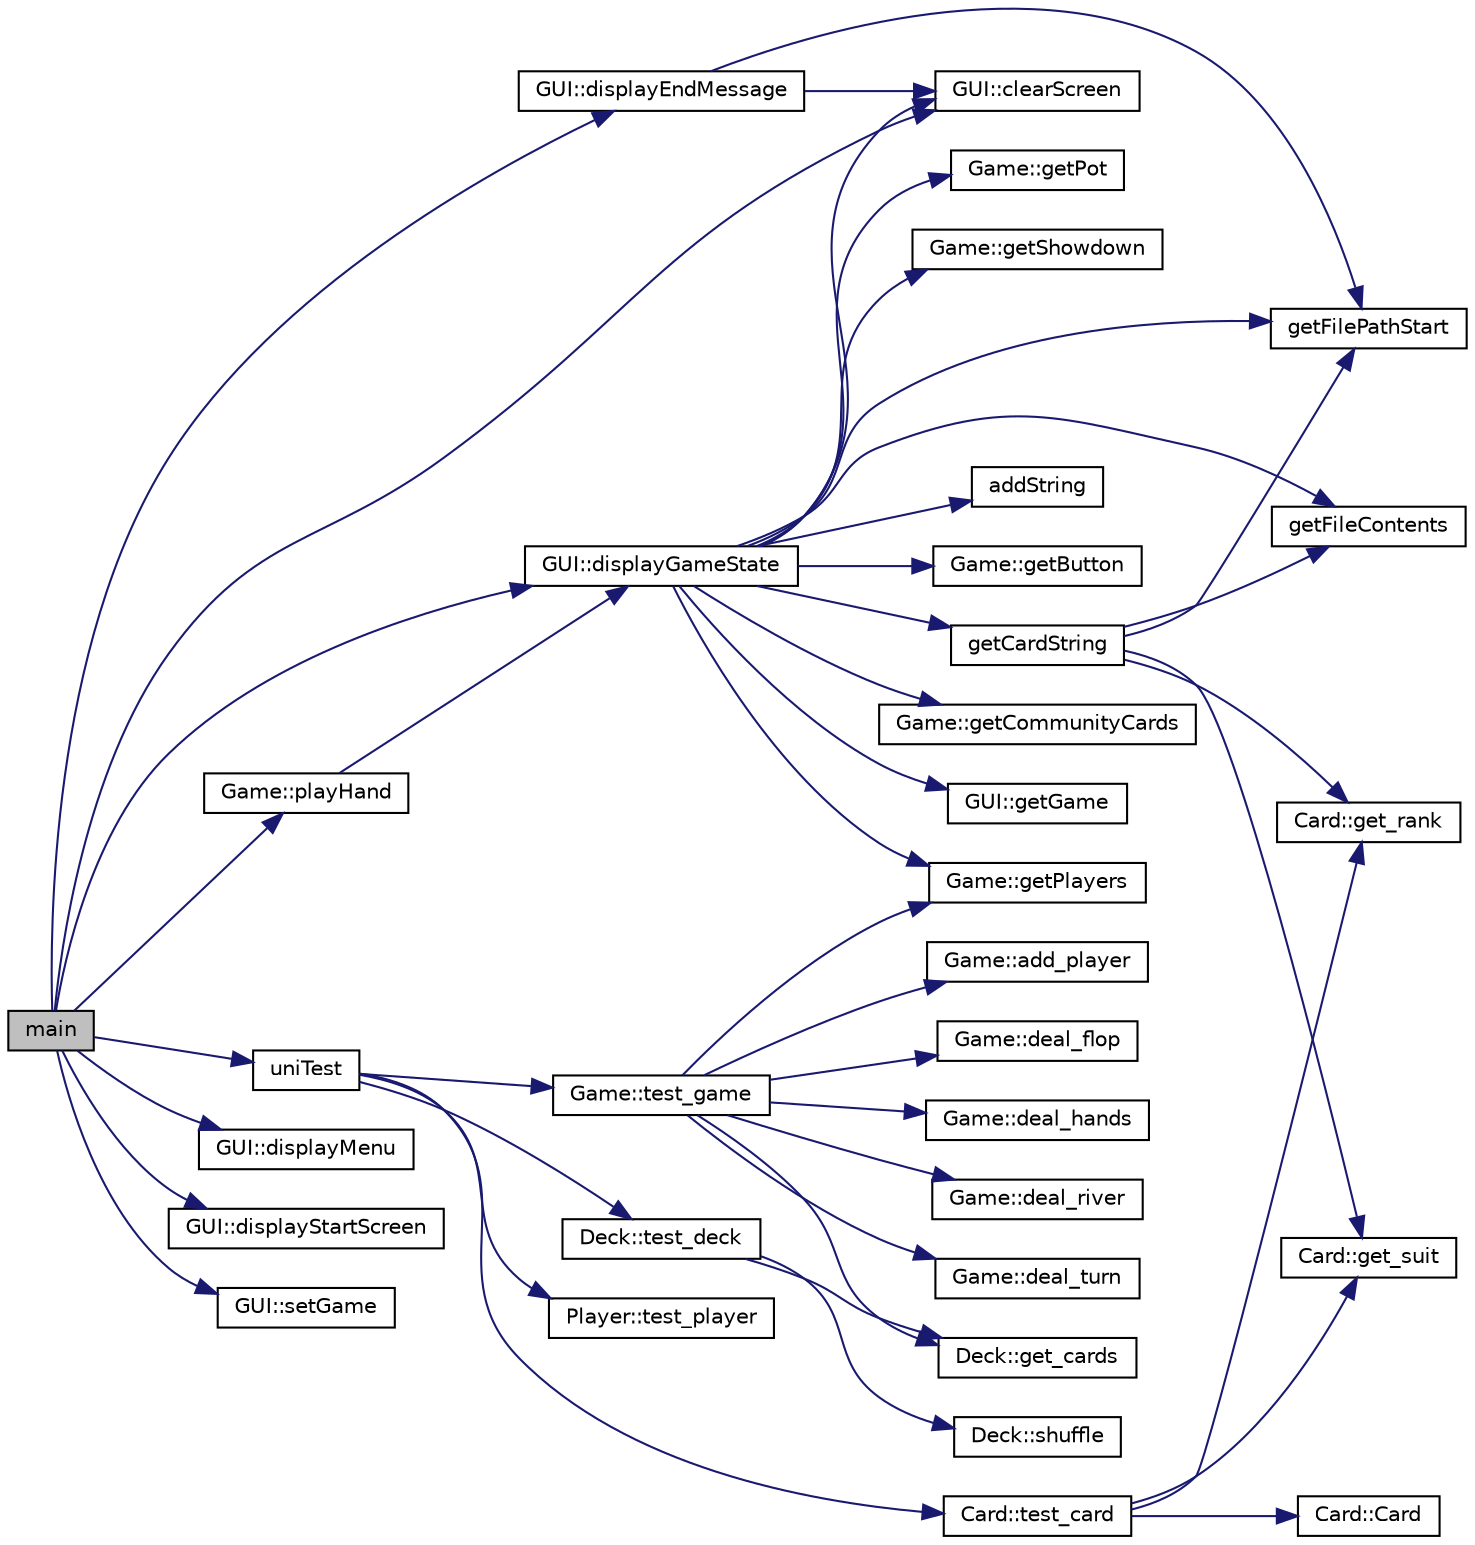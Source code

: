 digraph "main"
{
 // INTERACTIVE_SVG=YES
 // LATEX_PDF_SIZE
  edge [fontname="Helvetica",fontsize="10",labelfontname="Helvetica",labelfontsize="10"];
  node [fontname="Helvetica",fontsize="10",shape=record];
  rankdir="LR";
  Node1 [label="main",height=0.2,width=0.4,color="black", fillcolor="grey75", style="filled", fontcolor="black",tooltip=" "];
  Node1 -> Node2 [color="midnightblue",fontsize="10",style="solid",fontname="Helvetica"];
  Node2 [label="GUI::clearScreen",height=0.2,width=0.4,color="black", fillcolor="white", style="filled",URL="$class_g_u_i.html#acf2275f45170a133113df56f878ff554",tooltip="Clears the console screen."];
  Node1 -> Node3 [color="midnightblue",fontsize="10",style="solid",fontname="Helvetica"];
  Node3 [label="GUI::displayEndMessage",height=0.2,width=0.4,color="black", fillcolor="white", style="filled",URL="$class_g_u_i.html#a663dad721796a4f367c2534e1901fc97",tooltip="Displays the end message when the game is over."];
  Node3 -> Node2 [color="midnightblue",fontsize="10",style="solid",fontname="Helvetica"];
  Node3 -> Node4 [color="midnightblue",fontsize="10",style="solid",fontname="Helvetica"];
  Node4 [label="getFilePathStart",height=0.2,width=0.4,color="black", fillcolor="white", style="filled",URL="$_g_u_i_8cpp.html#a674e968d1ecb5cf741d6625f58378c95",tooltip=" "];
  Node1 -> Node5 [color="midnightblue",fontsize="10",style="solid",fontname="Helvetica"];
  Node5 [label="GUI::displayGameState",height=0.2,width=0.4,color="black", fillcolor="white", style="filled",URL="$class_g_u_i.html#a8f55dae107a6648458f6eb16608c66d2",tooltip="Displays the current state of the game."];
  Node5 -> Node6 [color="midnightblue",fontsize="10",style="solid",fontname="Helvetica"];
  Node6 [label="addString",height=0.2,width=0.4,color="black", fillcolor="white", style="filled",URL="$_g_u_i_8cpp.html#ae6720e4bc4b25d366b73e9fc9b8afd4b",tooltip=" "];
  Node5 -> Node2 [color="midnightblue",fontsize="10",style="solid",fontname="Helvetica"];
  Node5 -> Node7 [color="midnightblue",fontsize="10",style="solid",fontname="Helvetica"];
  Node7 [label="Game::getButton",height=0.2,width=0.4,color="black", fillcolor="white", style="filled",URL="$class_game.html#a4760c827f1396dfba471b22a79a4f7ee",tooltip="Gets the current position of the dealer button."];
  Node5 -> Node8 [color="midnightblue",fontsize="10",style="solid",fontname="Helvetica"];
  Node8 [label="getCardString",height=0.2,width=0.4,color="black", fillcolor="white", style="filled",URL="$_g_u_i_8cpp.html#a36b6f63142ee7d9e884ef846d5dd1a05",tooltip=" "];
  Node8 -> Node9 [color="midnightblue",fontsize="10",style="solid",fontname="Helvetica"];
  Node9 [label="Card::get_rank",height=0.2,width=0.4,color="black", fillcolor="white", style="filled",URL="$class_card.html#a9b352ce37c8d4e365b31dee979c35add",tooltip="Gets the rank of the card."];
  Node8 -> Node10 [color="midnightblue",fontsize="10",style="solid",fontname="Helvetica"];
  Node10 [label="Card::get_suit",height=0.2,width=0.4,color="black", fillcolor="white", style="filled",URL="$class_card.html#a74782cc7cdcc2bf7cabc89eaa265805a",tooltip="Gets the suit of the card."];
  Node8 -> Node11 [color="midnightblue",fontsize="10",style="solid",fontname="Helvetica"];
  Node11 [label="getFileContents",height=0.2,width=0.4,color="black", fillcolor="white", style="filled",URL="$_g_u_i_8cpp.html#a734f170642ae5d075a5f9f98fab8cfdf",tooltip=" "];
  Node8 -> Node4 [color="midnightblue",fontsize="10",style="solid",fontname="Helvetica"];
  Node5 -> Node12 [color="midnightblue",fontsize="10",style="solid",fontname="Helvetica"];
  Node12 [label="Game::getCommunityCards",height=0.2,width=0.4,color="black", fillcolor="white", style="filled",URL="$class_game.html#ae8d1705be89f97f5ef13ba1a460502f2",tooltip="Gets the community cards on the table."];
  Node5 -> Node11 [color="midnightblue",fontsize="10",style="solid",fontname="Helvetica"];
  Node5 -> Node4 [color="midnightblue",fontsize="10",style="solid",fontname="Helvetica"];
  Node5 -> Node13 [color="midnightblue",fontsize="10",style="solid",fontname="Helvetica"];
  Node13 [label="GUI::getGame",height=0.2,width=0.4,color="black", fillcolor="white", style="filled",URL="$class_g_u_i.html#a8a11612f177718da765ea52bc74d62de",tooltip="Gets the game object for the GUI."];
  Node5 -> Node14 [color="midnightblue",fontsize="10",style="solid",fontname="Helvetica"];
  Node14 [label="Game::getPlayers",height=0.2,width=0.4,color="black", fillcolor="white", style="filled",URL="$class_game.html#a57e5aef2f67e77929842fab7a78404ea",tooltip="Gets the players in the game."];
  Node5 -> Node15 [color="midnightblue",fontsize="10",style="solid",fontname="Helvetica"];
  Node15 [label="Game::getPot",height=0.2,width=0.4,color="black", fillcolor="white", style="filled",URL="$class_game.html#a20b263146b74bb0c81341cfd26c44de6",tooltip="Gets the current pot size."];
  Node5 -> Node16 [color="midnightblue",fontsize="10",style="solid",fontname="Helvetica"];
  Node16 [label="Game::getShowdown",height=0.2,width=0.4,color="black", fillcolor="white", style="filled",URL="$class_game.html#ae10d3e9f219b74699aa150537440c041",tooltip="Checks if the game is at showdown."];
  Node1 -> Node17 [color="midnightblue",fontsize="10",style="solid",fontname="Helvetica"];
  Node17 [label="GUI::displayMenu",height=0.2,width=0.4,color="black", fillcolor="white", style="filled",URL="$class_g_u_i.html#a21186f1096332794cd125455f0b9e4f2",tooltip="Displays the main menu of the game."];
  Node1 -> Node18 [color="midnightblue",fontsize="10",style="solid",fontname="Helvetica"];
  Node18 [label="GUI::displayStartScreen",height=0.2,width=0.4,color="black", fillcolor="white", style="filled",URL="$class_g_u_i.html#a0dc53c5a6daa0f01b57c4d4731b4d933",tooltip="Displays the start screen of the game."];
  Node1 -> Node19 [color="midnightblue",fontsize="10",style="solid",fontname="Helvetica"];
  Node19 [label="Game::playHand",height=0.2,width=0.4,color="black", fillcolor="white", style="filled",URL="$class_game.html#ab72401c43b303a37dec67f3d6b75a927",tooltip="Plays a single hand of poker."];
  Node19 -> Node5 [color="midnightblue",fontsize="10",style="solid",fontname="Helvetica"];
  Node1 -> Node20 [color="midnightblue",fontsize="10",style="solid",fontname="Helvetica"];
  Node20 [label="GUI::setGame",height=0.2,width=0.4,color="black", fillcolor="white", style="filled",URL="$class_g_u_i.html#afbedd68995919c50a7298de4735b77c6",tooltip="Sets the game object for the GUI."];
  Node1 -> Node21 [color="midnightblue",fontsize="10",style="solid",fontname="Helvetica"];
  Node21 [label="uniTest",height=0.2,width=0.4,color="black", fillcolor="white", style="filled",URL="$main_8cpp.html#a9993390ffcca4b99cfb97b329c55ae58",tooltip=" "];
  Node21 -> Node22 [color="midnightblue",fontsize="10",style="solid",fontname="Helvetica"];
  Node22 [label="Card::test_card",height=0.2,width=0.4,color="black", fillcolor="white", style="filled",URL="$class_card.html#a6f0afc8f51200818b7295341bad53eb5",tooltip="Tests the Card class functionality."];
  Node22 -> Node23 [color="midnightblue",fontsize="10",style="solid",fontname="Helvetica"];
  Node23 [label="Card::Card",height=0.2,width=0.4,color="black", fillcolor="white", style="filled",URL="$class_card.html#a569e0a5fbe2fc61dfe0105a0ded81059",tooltip="Constructs a Card object with the given suit and rank."];
  Node22 -> Node9 [color="midnightblue",fontsize="10",style="solid",fontname="Helvetica"];
  Node22 -> Node10 [color="midnightblue",fontsize="10",style="solid",fontname="Helvetica"];
  Node21 -> Node24 [color="midnightblue",fontsize="10",style="solid",fontname="Helvetica"];
  Node24 [label="Deck::test_deck",height=0.2,width=0.4,color="black", fillcolor="white", style="filled",URL="$class_deck.html#ada7ef0115cdb8d1ab3e3a47c5d15b14d",tooltip="Tests the Deck class functionality."];
  Node24 -> Node25 [color="midnightblue",fontsize="10",style="solid",fontname="Helvetica"];
  Node25 [label="Deck::get_cards",height=0.2,width=0.4,color="black", fillcolor="white", style="filled",URL="$class_deck.html#a2fe0172048296260450a74035a34db9b",tooltip="Retrieves the current set of cards in the deck."];
  Node24 -> Node26 [color="midnightblue",fontsize="10",style="solid",fontname="Helvetica"];
  Node26 [label="Deck::shuffle",height=0.2,width=0.4,color="black", fillcolor="white", style="filled",URL="$class_deck.html#ae5a1e52ab00ae5924f2bc6b730dba3eb",tooltip="Shuffles the deck of cards."];
  Node21 -> Node27 [color="midnightblue",fontsize="10",style="solid",fontname="Helvetica"];
  Node27 [label="Game::test_game",height=0.2,width=0.4,color="black", fillcolor="white", style="filled",URL="$class_game.html#a2a40b9c0d56307fbe67da500ed9d4cff",tooltip="Tests the Game class functionality."];
  Node27 -> Node28 [color="midnightblue",fontsize="10",style="solid",fontname="Helvetica"];
  Node28 [label="Game::add_player",height=0.2,width=0.4,color="black", fillcolor="white", style="filled",URL="$class_game.html#a57916fe5cb55a85464371173571cf681",tooltip="Adds a player to the game."];
  Node27 -> Node29 [color="midnightblue",fontsize="10",style="solid",fontname="Helvetica"];
  Node29 [label="Game::deal_flop",height=0.2,width=0.4,color="black", fillcolor="white", style="filled",URL="$class_game.html#adc83a8bdd3819b0eab1540bf1d6dd1c0",tooltip="Deals the flop (the first three community cards)."];
  Node27 -> Node30 [color="midnightblue",fontsize="10",style="solid",fontname="Helvetica"];
  Node30 [label="Game::deal_hands",height=0.2,width=0.4,color="black", fillcolor="white", style="filled",URL="$class_game.html#a5cc682e0e2c72be6768cdacc9aec26ae",tooltip="Deals the hands to the players."];
  Node27 -> Node31 [color="midnightblue",fontsize="10",style="solid",fontname="Helvetica"];
  Node31 [label="Game::deal_river",height=0.2,width=0.4,color="black", fillcolor="white", style="filled",URL="$class_game.html#abe6dc7900667fabf1048c5391ce9a4bc",tooltip="Deals the river (the fifth community card)."];
  Node27 -> Node32 [color="midnightblue",fontsize="10",style="solid",fontname="Helvetica"];
  Node32 [label="Game::deal_turn",height=0.2,width=0.4,color="black", fillcolor="white", style="filled",URL="$class_game.html#a5fd04d6cb5e1e60a10db3a29fcad71e9",tooltip="Deals the turn (the fourth community card)."];
  Node27 -> Node25 [color="midnightblue",fontsize="10",style="solid",fontname="Helvetica"];
  Node27 -> Node14 [color="midnightblue",fontsize="10",style="solid",fontname="Helvetica"];
  Node21 -> Node33 [color="midnightblue",fontsize="10",style="solid",fontname="Helvetica"];
  Node33 [label="Player::test_player",height=0.2,width=0.4,color="black", fillcolor="white", style="filled",URL="$class_player.html#a729f3d36749ee2986b3d9606cf852682",tooltip="Tests the Player class functionality."];
}

